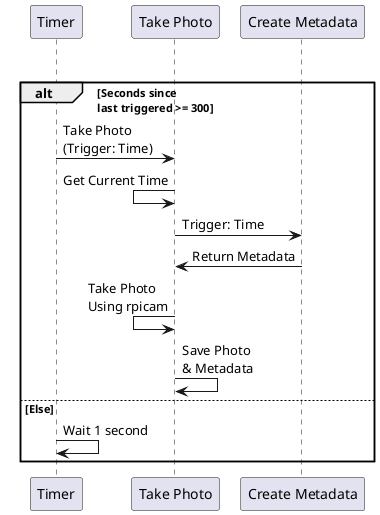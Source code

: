 @startuml

  participant "Timer" as rpiTime
  participant "Take Photo" as rpiPhoto
  participant "Create Metadata" as rpiMeta

loop
  alt Seconds since\nlast triggered >= 300
    rpiTime -> rpiPhoto : Take Photo\n(Trigger: Time)
    rpiPhoto <- rpiPhoto : Get Current Time
    rpiPhoto -> rpiMeta : Trigger: Time
    rpiMeta -> rpiPhoto : Return Metadata
    rpiPhoto <- rpiPhoto : Take Photo\nUsing rpicam
    rpiPhoto -> rpiPhoto : Save Photo\n& Metadata
  else Else
    rpiTime -> rpiTime : Wait 1 second
end
@enduml
